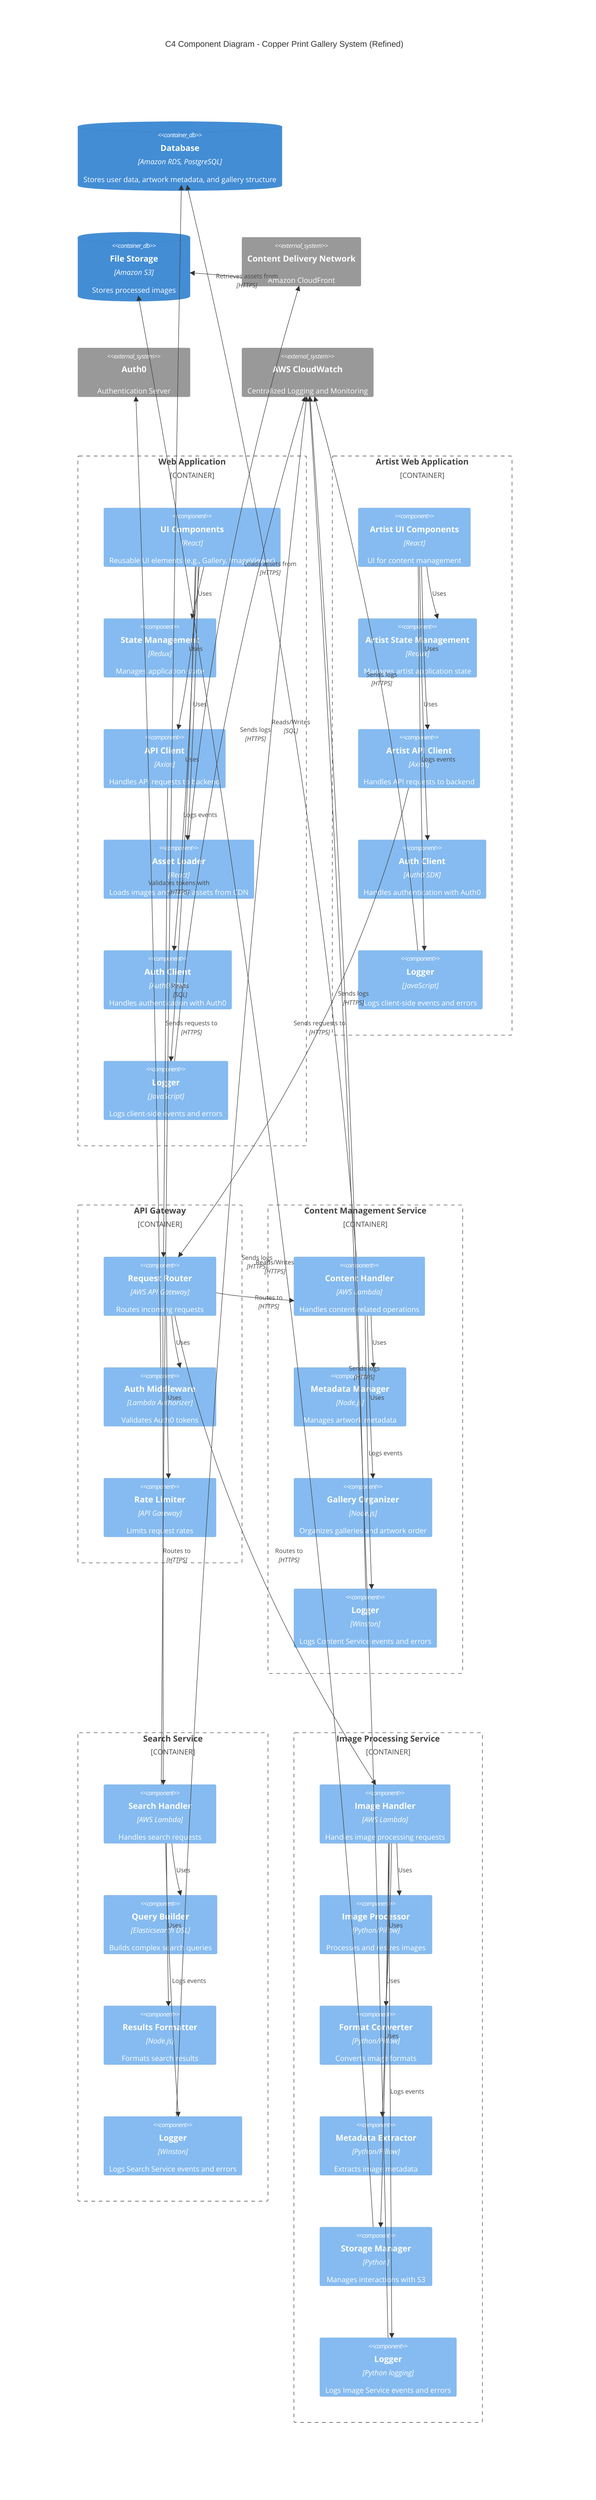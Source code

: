 C4Component
    title C4 Component Diagram - Copper Print Gallery System (Refined)

    Container_Boundary(web_app, "Web Application") {
        Component(ui_components, "UI Components", "React", "Reusable UI elements (e.g., Gallery, ImageViewer)")
        Component(state_management, "State Management", "Redux", "Manages application state")
        Component(api_client, "API Client", "Axios", "Handles API requests to backend")
        Component(asset_loader, "Asset Loader", "React", "Loads images and static assets from CDN")
        Component(auth_client, "Auth Client", "Auth0 SDK", "Handles authentication with Auth0")
        Component(web_logger, "Logger", "JavaScript", "Logs client-side events and errors")
    }

    Container_Boundary(artist_web_app, "Artist Web Application") {
        Component(artist_ui, "Artist UI Components", "React", "UI for content management")
        Component(artist_state, "Artist State Management", "Redux", "Manages artist application state")
        Component(artist_api_client, "Artist API Client", "Axios", "Handles API requests to backend")
        Component(artist_auth_client, "Auth Client", "Auth0 SDK", "Handles authentication with Auth0")
        Component(artist_logger, "Logger", "JavaScript", "Logs client-side events and errors")
    }

    Container_Boundary(api_gateway, "API Gateway") {
        Component(request_router, "Request Router", "AWS API Gateway", "Routes incoming requests")
        Component(auth_middleware, "Auth Middleware", "Lambda Authorizer", "Validates Auth0 tokens")
        Component(rate_limiter, "Rate Limiter", "API Gateway", "Limits request rates")
    }

    Container_Boundary(content_service, "Content Management Service") {
        Component(content_handler, "Content Handler", "AWS Lambda", "Handles content-related operations")
        Component(metadata_manager, "Metadata Manager", "Node.js", "Manages artwork metadata")
        Component(gallery_organizer, "Gallery Organizer", "Node.js", "Organizes galleries and artwork order")
        Component(content_logger, "Logger", "Winston", "Logs Content Service events and errors")
    }

    Container_Boundary(search_service, "Search Service") {
        Component(search_handler, "Search Handler", "AWS Lambda", "Handles search requests")
        Component(query_builder, "Query Builder", "Elasticsearch DSL", "Builds complex search queries")
        Component(results_formatter, "Results Formatter", "Node.js", "Formats search results")
        Component(search_logger, "Logger", "Winston", "Logs Search Service events and errors")
    }

    Container_Boundary(image_service, "Image Processing Service") {
        Component(image_handler, "Image Handler", "AWS Lambda", "Handles image processing requests")
        Component(image_processor, "Image Processor", "Python/Pillow", "Processes and resizes images")
        Component(format_converter, "Format Converter", "Python/Pillow", "Converts image formats")
        Component(metadata_extractor, "Metadata Extractor", "Python/Pillow", "Extracts image metadata")
        Component(storage_manager, "Storage Manager", "Python", "Manages interactions with S3")
        Component(image_logger, "Logger", "Python logging", "Logs Image Service events and errors")
    }

    ContainerDb(database, "Database", "Amazon RDS, PostgreSQL", "Stores user data, artwork metadata, and gallery structure")
    ContainerDb(file_storage, "File Storage", "Amazon S3", "Stores processed images")

    System_Ext(cdn, "Content Delivery Network", "Amazon CloudFront")
    System_Ext(auth0, "Auth0", "Authentication Server")
    System_Ext(cloudwatch, "AWS CloudWatch", "Centralized Logging and Monitoring")

    Rel(ui_components, state_management, "Uses")
    Rel(ui_components, api_client, "Uses")
    Rel(ui_components, asset_loader, "Uses")
    Rel(ui_components, auth_client, "Uses")
    Rel(ui_components, web_logger, "Logs events")

    Rel(artist_ui, artist_state, "Uses")
    Rel(artist_ui, artist_api_client, "Uses")
    Rel(artist_ui, artist_auth_client, "Uses")
    Rel(artist_ui, artist_logger, "Logs events")

    Rel(request_router, auth_middleware, "Uses")
    Rel(request_router, rate_limiter, "Uses")

    Rel(content_handler, metadata_manager, "Uses")
    Rel(content_handler, gallery_organizer, "Uses")
    Rel(content_handler, content_logger, "Logs events")

    Rel(search_handler, query_builder, "Uses")
    Rel(search_handler, results_formatter, "Uses")
    Rel(search_handler, search_logger, "Logs events")

    Rel(image_handler, image_processor, "Uses")
    Rel(image_handler, format_converter, "Uses")
    Rel(image_handler, metadata_extractor, "Uses")
    Rel(image_handler, storage_manager, "Uses")
    Rel(image_handler, image_logger, "Logs events")

    Rel(api_client, request_router, "Sends requests to", "HTTPS")
    Rel(artist_api_client, request_router, "Sends requests to", "HTTPS")
    Rel(asset_loader, cdn, "Loads assets from", "HTTPS")

    Rel(auth_middleware, auth0, "Validates tokens with", "HTTPS")
    Rel(request_router, content_handler, "Routes to", "HTTPS")
    Rel(request_router, search_handler, "Routes to", "HTTPS")
    Rel(request_router, image_handler, "Routes to", "HTTPS")

    Rel(content_handler, database, "Reads/Writes", "SQL")
    Rel(search_handler, database, "Reads", "SQL")
    Rel(storage_manager, file_storage, "Reads/Writes", "HTTPS")

    Rel(cdn, file_storage, "Retrieves assets from", "HTTPS")

    Rel(web_logger, cloudwatch, "Sends logs", "HTTPS")
    Rel(artist_logger, cloudwatch, "Sends logs", "HTTPS")
    Rel(content_logger, cloudwatch, "Sends logs", "HTTPS")
    Rel(search_logger, cloudwatch, "Sends logs", "HTTPS")
    Rel(image_logger, cloudwatch, "Sends logs", "HTTPS")

    UpdateLayoutConfig($c4ShapeInRow="3", $c4BoundaryInRow="2")